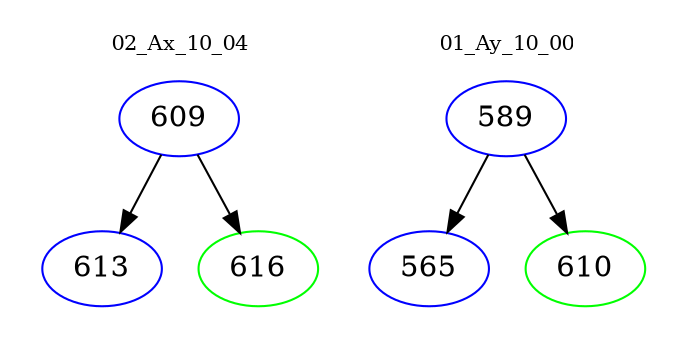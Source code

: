 digraph{
subgraph cluster_0 {
color = white
label = "02_Ax_10_04";
fontsize=10;
T0_609 [label="609", color="blue"]
T0_609 -> T0_613 [color="black"]
T0_613 [label="613", color="blue"]
T0_609 -> T0_616 [color="black"]
T0_616 [label="616", color="green"]
}
subgraph cluster_1 {
color = white
label = "01_Ay_10_00";
fontsize=10;
T1_589 [label="589", color="blue"]
T1_589 -> T1_565 [color="black"]
T1_565 [label="565", color="blue"]
T1_589 -> T1_610 [color="black"]
T1_610 [label="610", color="green"]
}
}
